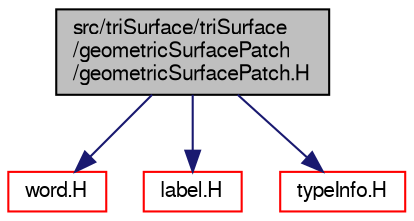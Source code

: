 digraph "src/triSurface/triSurface/geometricSurfacePatch/geometricSurfacePatch.H"
{
  bgcolor="transparent";
  edge [fontname="FreeSans",fontsize="10",labelfontname="FreeSans",labelfontsize="10"];
  node [fontname="FreeSans",fontsize="10",shape=record];
  Node1 [label="src/triSurface/triSurface\l/geometricSurfacePatch\l/geometricSurfacePatch.H",height=0.2,width=0.4,color="black", fillcolor="grey75", style="filled" fontcolor="black"];
  Node1 -> Node2 [color="midnightblue",fontsize="10",style="solid",fontname="FreeSans"];
  Node2 [label="word.H",height=0.2,width=0.4,color="red",URL="$a08524.html"];
  Node1 -> Node3 [color="midnightblue",fontsize="10",style="solid",fontname="FreeSans"];
  Node3 [label="label.H",height=0.2,width=0.4,color="red",URL="$a08422.html"];
  Node1 -> Node4 [color="midnightblue",fontsize="10",style="solid",fontname="FreeSans"];
  Node4 [label="typeInfo.H",height=0.2,width=0.4,color="red",URL="$a07403.html"];
}
